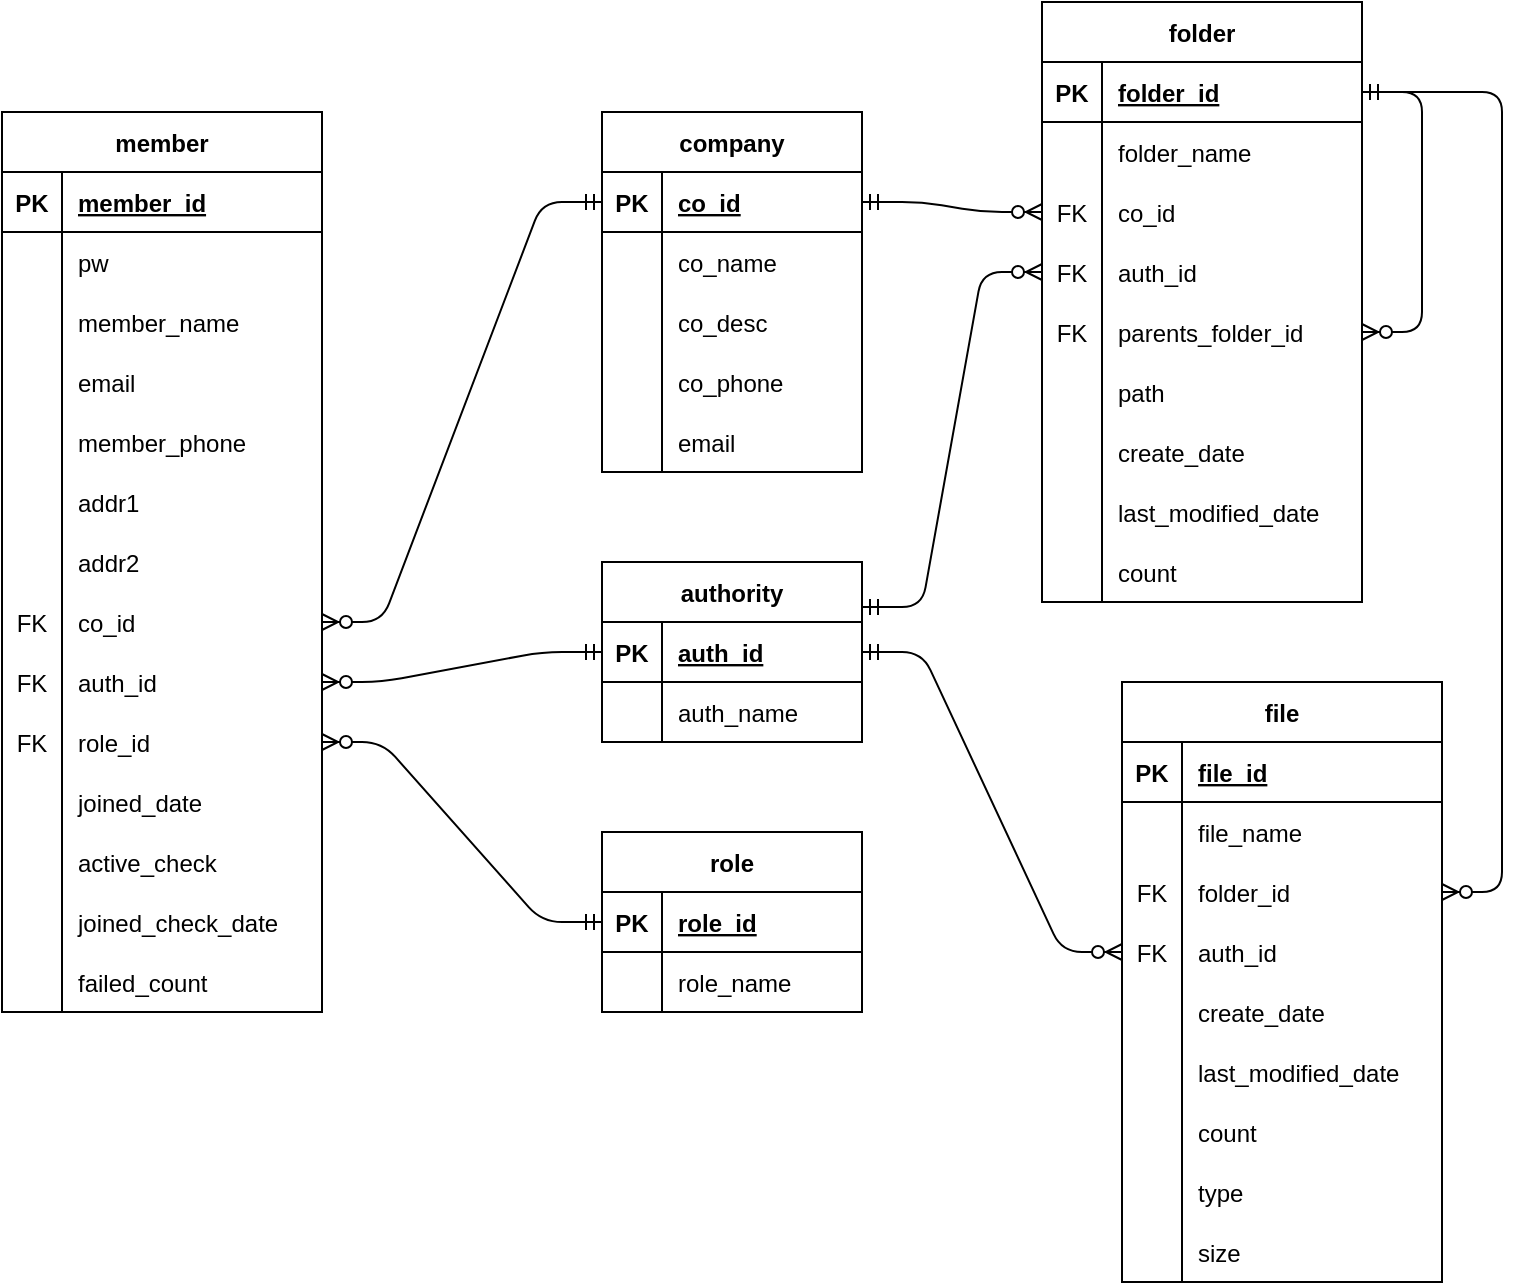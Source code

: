 <mxfile version="14.6.9" type="device"><diagram id="WurJsWhKsVHgnHsPTef3" name="Page-1"><mxGraphModel dx="1422" dy="737" grid="1" gridSize="10" guides="1" tooltips="1" connect="1" arrows="1" fold="1" page="1" pageScale="1" pageWidth="827" pageHeight="1169" math="0" shadow="0"><root><mxCell id="0"/><mxCell id="1" parent="0"/><mxCell id="OSm_94Xfs0wJIdpvgIgq-1" value="authority" style="shape=table;startSize=30;container=1;collapsible=1;childLayout=tableLayout;fixedRows=1;rowLines=0;fontStyle=1;align=center;resizeLast=1;" vertex="1" parent="1"><mxGeometry x="310" y="320" width="130" height="90" as="geometry"/></mxCell><mxCell id="OSm_94Xfs0wJIdpvgIgq-2" value="" style="shape=partialRectangle;collapsible=0;dropTarget=0;pointerEvents=0;fillColor=none;top=0;left=0;bottom=1;right=0;points=[[0,0.5],[1,0.5]];portConstraint=eastwest;" vertex="1" parent="OSm_94Xfs0wJIdpvgIgq-1"><mxGeometry y="30" width="130" height="30" as="geometry"/></mxCell><mxCell id="OSm_94Xfs0wJIdpvgIgq-3" value="PK" style="shape=partialRectangle;connectable=0;fillColor=none;top=0;left=0;bottom=0;right=0;fontStyle=1;overflow=hidden;" vertex="1" parent="OSm_94Xfs0wJIdpvgIgq-2"><mxGeometry width="30" height="30" as="geometry"/></mxCell><mxCell id="OSm_94Xfs0wJIdpvgIgq-4" value="auth_id" style="shape=partialRectangle;connectable=0;fillColor=none;top=0;left=0;bottom=0;right=0;align=left;spacingLeft=6;fontStyle=5;overflow=hidden;" vertex="1" parent="OSm_94Xfs0wJIdpvgIgq-2"><mxGeometry x="30" width="100" height="30" as="geometry"/></mxCell><mxCell id="OSm_94Xfs0wJIdpvgIgq-5" value="" style="shape=partialRectangle;collapsible=0;dropTarget=0;pointerEvents=0;fillColor=none;top=0;left=0;bottom=0;right=0;points=[[0,0.5],[1,0.5]];portConstraint=eastwest;" vertex="1" parent="OSm_94Xfs0wJIdpvgIgq-1"><mxGeometry y="60" width="130" height="30" as="geometry"/></mxCell><mxCell id="OSm_94Xfs0wJIdpvgIgq-6" value="" style="shape=partialRectangle;connectable=0;fillColor=none;top=0;left=0;bottom=0;right=0;editable=1;overflow=hidden;" vertex="1" parent="OSm_94Xfs0wJIdpvgIgq-5"><mxGeometry width="30" height="30" as="geometry"/></mxCell><mxCell id="OSm_94Xfs0wJIdpvgIgq-7" value="auth_name" style="shape=partialRectangle;connectable=0;fillColor=none;top=0;left=0;bottom=0;right=0;align=left;spacingLeft=6;overflow=hidden;" vertex="1" parent="OSm_94Xfs0wJIdpvgIgq-5"><mxGeometry x="30" width="100" height="30" as="geometry"/></mxCell><mxCell id="OSm_94Xfs0wJIdpvgIgq-14" value="company" style="shape=table;startSize=30;container=1;collapsible=1;childLayout=tableLayout;fixedRows=1;rowLines=0;fontStyle=1;align=center;resizeLast=1;" vertex="1" parent="1"><mxGeometry x="310" y="95" width="130" height="180" as="geometry"/></mxCell><mxCell id="OSm_94Xfs0wJIdpvgIgq-15" value="" style="shape=partialRectangle;collapsible=0;dropTarget=0;pointerEvents=0;fillColor=none;top=0;left=0;bottom=1;right=0;points=[[0,0.5],[1,0.5]];portConstraint=eastwest;" vertex="1" parent="OSm_94Xfs0wJIdpvgIgq-14"><mxGeometry y="30" width="130" height="30" as="geometry"/></mxCell><mxCell id="OSm_94Xfs0wJIdpvgIgq-16" value="PK" style="shape=partialRectangle;connectable=0;fillColor=none;top=0;left=0;bottom=0;right=0;fontStyle=1;overflow=hidden;" vertex="1" parent="OSm_94Xfs0wJIdpvgIgq-15"><mxGeometry width="30" height="30" as="geometry"/></mxCell><mxCell id="OSm_94Xfs0wJIdpvgIgq-17" value="co_id" style="shape=partialRectangle;connectable=0;fillColor=none;top=0;left=0;bottom=0;right=0;align=left;spacingLeft=6;fontStyle=5;overflow=hidden;" vertex="1" parent="OSm_94Xfs0wJIdpvgIgq-15"><mxGeometry x="30" width="100" height="30" as="geometry"/></mxCell><mxCell id="OSm_94Xfs0wJIdpvgIgq-18" value="" style="shape=partialRectangle;collapsible=0;dropTarget=0;pointerEvents=0;fillColor=none;top=0;left=0;bottom=0;right=0;points=[[0,0.5],[1,0.5]];portConstraint=eastwest;" vertex="1" parent="OSm_94Xfs0wJIdpvgIgq-14"><mxGeometry y="60" width="130" height="30" as="geometry"/></mxCell><mxCell id="OSm_94Xfs0wJIdpvgIgq-19" value="" style="shape=partialRectangle;connectable=0;fillColor=none;top=0;left=0;bottom=0;right=0;editable=1;overflow=hidden;" vertex="1" parent="OSm_94Xfs0wJIdpvgIgq-18"><mxGeometry width="30" height="30" as="geometry"/></mxCell><mxCell id="OSm_94Xfs0wJIdpvgIgq-20" value="co_name" style="shape=partialRectangle;connectable=0;fillColor=none;top=0;left=0;bottom=0;right=0;align=left;spacingLeft=6;overflow=hidden;" vertex="1" parent="OSm_94Xfs0wJIdpvgIgq-18"><mxGeometry x="30" width="100" height="30" as="geometry"/></mxCell><mxCell id="OSm_94Xfs0wJIdpvgIgq-34" value="" style="shape=partialRectangle;collapsible=0;dropTarget=0;pointerEvents=0;fillColor=none;top=0;left=0;bottom=0;right=0;points=[[0,0.5],[1,0.5]];portConstraint=eastwest;" vertex="1" parent="OSm_94Xfs0wJIdpvgIgq-14"><mxGeometry y="90" width="130" height="30" as="geometry"/></mxCell><mxCell id="OSm_94Xfs0wJIdpvgIgq-35" value="" style="shape=partialRectangle;connectable=0;fillColor=none;top=0;left=0;bottom=0;right=0;editable=1;overflow=hidden;" vertex="1" parent="OSm_94Xfs0wJIdpvgIgq-34"><mxGeometry width="30" height="30" as="geometry"/></mxCell><mxCell id="OSm_94Xfs0wJIdpvgIgq-36" value="co_desc" style="shape=partialRectangle;connectable=0;fillColor=none;top=0;left=0;bottom=0;right=0;align=left;spacingLeft=6;overflow=hidden;" vertex="1" parent="OSm_94Xfs0wJIdpvgIgq-34"><mxGeometry x="30" width="100" height="30" as="geometry"/></mxCell><mxCell id="OSm_94Xfs0wJIdpvgIgq-37" value="" style="shape=partialRectangle;collapsible=0;dropTarget=0;pointerEvents=0;fillColor=none;top=0;left=0;bottom=0;right=0;points=[[0,0.5],[1,0.5]];portConstraint=eastwest;" vertex="1" parent="OSm_94Xfs0wJIdpvgIgq-14"><mxGeometry y="120" width="130" height="30" as="geometry"/></mxCell><mxCell id="OSm_94Xfs0wJIdpvgIgq-38" value="" style="shape=partialRectangle;connectable=0;fillColor=none;top=0;left=0;bottom=0;right=0;editable=1;overflow=hidden;" vertex="1" parent="OSm_94Xfs0wJIdpvgIgq-37"><mxGeometry width="30" height="30" as="geometry"/></mxCell><mxCell id="OSm_94Xfs0wJIdpvgIgq-39" value="co_phone" style="shape=partialRectangle;connectable=0;fillColor=none;top=0;left=0;bottom=0;right=0;align=left;spacingLeft=6;overflow=hidden;" vertex="1" parent="OSm_94Xfs0wJIdpvgIgq-37"><mxGeometry x="30" width="100" height="30" as="geometry"/></mxCell><mxCell id="OSm_94Xfs0wJIdpvgIgq-21" value="" style="shape=partialRectangle;collapsible=0;dropTarget=0;pointerEvents=0;fillColor=none;top=0;left=0;bottom=0;right=0;points=[[0,0.5],[1,0.5]];portConstraint=eastwest;" vertex="1" parent="OSm_94Xfs0wJIdpvgIgq-14"><mxGeometry y="150" width="130" height="30" as="geometry"/></mxCell><mxCell id="OSm_94Xfs0wJIdpvgIgq-22" value="" style="shape=partialRectangle;connectable=0;fillColor=none;top=0;left=0;bottom=0;right=0;editable=1;overflow=hidden;" vertex="1" parent="OSm_94Xfs0wJIdpvgIgq-21"><mxGeometry width="30" height="30" as="geometry"/></mxCell><mxCell id="OSm_94Xfs0wJIdpvgIgq-23" value="email" style="shape=partialRectangle;connectable=0;fillColor=none;top=0;left=0;bottom=0;right=0;align=left;spacingLeft=6;overflow=hidden;" vertex="1" parent="OSm_94Xfs0wJIdpvgIgq-21"><mxGeometry x="30" width="100" height="30" as="geometry"/></mxCell><mxCell id="OSm_94Xfs0wJIdpvgIgq-42" value="file" style="shape=table;startSize=30;container=1;collapsible=1;childLayout=tableLayout;fixedRows=1;rowLines=0;fontStyle=1;align=center;resizeLast=1;" vertex="1" parent="1"><mxGeometry x="570" y="380" width="160" height="300" as="geometry"/></mxCell><mxCell id="OSm_94Xfs0wJIdpvgIgq-43" value="" style="shape=partialRectangle;collapsible=0;dropTarget=0;pointerEvents=0;fillColor=none;top=0;left=0;bottom=1;right=0;points=[[0,0.5],[1,0.5]];portConstraint=eastwest;" vertex="1" parent="OSm_94Xfs0wJIdpvgIgq-42"><mxGeometry y="30" width="160" height="30" as="geometry"/></mxCell><mxCell id="OSm_94Xfs0wJIdpvgIgq-44" value="PK" style="shape=partialRectangle;connectable=0;fillColor=none;top=0;left=0;bottom=0;right=0;fontStyle=1;overflow=hidden;" vertex="1" parent="OSm_94Xfs0wJIdpvgIgq-43"><mxGeometry width="30" height="30" as="geometry"/></mxCell><mxCell id="OSm_94Xfs0wJIdpvgIgq-45" value="file_id" style="shape=partialRectangle;connectable=0;fillColor=none;top=0;left=0;bottom=0;right=0;align=left;spacingLeft=6;fontStyle=5;overflow=hidden;" vertex="1" parent="OSm_94Xfs0wJIdpvgIgq-43"><mxGeometry x="30" width="130" height="30" as="geometry"/></mxCell><mxCell id="OSm_94Xfs0wJIdpvgIgq-46" value="" style="shape=partialRectangle;collapsible=0;dropTarget=0;pointerEvents=0;fillColor=none;top=0;left=0;bottom=0;right=0;points=[[0,0.5],[1,0.5]];portConstraint=eastwest;" vertex="1" parent="OSm_94Xfs0wJIdpvgIgq-42"><mxGeometry y="60" width="160" height="30" as="geometry"/></mxCell><mxCell id="OSm_94Xfs0wJIdpvgIgq-47" value="" style="shape=partialRectangle;connectable=0;fillColor=none;top=0;left=0;bottom=0;right=0;editable=1;overflow=hidden;" vertex="1" parent="OSm_94Xfs0wJIdpvgIgq-46"><mxGeometry width="30" height="30" as="geometry"/></mxCell><mxCell id="OSm_94Xfs0wJIdpvgIgq-48" value="file_name" style="shape=partialRectangle;connectable=0;fillColor=none;top=0;left=0;bottom=0;right=0;align=left;spacingLeft=6;overflow=hidden;" vertex="1" parent="OSm_94Xfs0wJIdpvgIgq-46"><mxGeometry x="30" width="130" height="30" as="geometry"/></mxCell><mxCell id="OSm_94Xfs0wJIdpvgIgq-49" value="" style="shape=partialRectangle;collapsible=0;dropTarget=0;pointerEvents=0;fillColor=none;top=0;left=0;bottom=0;right=0;points=[[0,0.5],[1,0.5]];portConstraint=eastwest;" vertex="1" parent="OSm_94Xfs0wJIdpvgIgq-42"><mxGeometry y="90" width="160" height="30" as="geometry"/></mxCell><mxCell id="OSm_94Xfs0wJIdpvgIgq-50" value="FK" style="shape=partialRectangle;connectable=0;fillColor=none;top=0;left=0;bottom=0;right=0;editable=1;overflow=hidden;" vertex="1" parent="OSm_94Xfs0wJIdpvgIgq-49"><mxGeometry width="30" height="30" as="geometry"/></mxCell><mxCell id="OSm_94Xfs0wJIdpvgIgq-51" value="folder_id" style="shape=partialRectangle;connectable=0;fillColor=none;top=0;left=0;bottom=0;right=0;align=left;spacingLeft=6;overflow=hidden;" vertex="1" parent="OSm_94Xfs0wJIdpvgIgq-49"><mxGeometry x="30" width="130" height="30" as="geometry"/></mxCell><mxCell id="OSm_94Xfs0wJIdpvgIgq-67" value="" style="shape=partialRectangle;collapsible=0;dropTarget=0;pointerEvents=0;fillColor=none;top=0;left=0;bottom=0;right=0;points=[[0,0.5],[1,0.5]];portConstraint=eastwest;" vertex="1" parent="OSm_94Xfs0wJIdpvgIgq-42"><mxGeometry y="120" width="160" height="30" as="geometry"/></mxCell><mxCell id="OSm_94Xfs0wJIdpvgIgq-68" value="FK" style="shape=partialRectangle;connectable=0;fillColor=none;top=0;left=0;bottom=0;right=0;editable=1;overflow=hidden;" vertex="1" parent="OSm_94Xfs0wJIdpvgIgq-67"><mxGeometry width="30" height="30" as="geometry"/></mxCell><mxCell id="OSm_94Xfs0wJIdpvgIgq-69" value="auth_id" style="shape=partialRectangle;connectable=0;fillColor=none;top=0;left=0;bottom=0;right=0;align=left;spacingLeft=6;overflow=hidden;" vertex="1" parent="OSm_94Xfs0wJIdpvgIgq-67"><mxGeometry x="30" width="130" height="30" as="geometry"/></mxCell><mxCell id="OSm_94Xfs0wJIdpvgIgq-52" value="" style="shape=partialRectangle;collapsible=0;dropTarget=0;pointerEvents=0;fillColor=none;top=0;left=0;bottom=0;right=0;points=[[0,0.5],[1,0.5]];portConstraint=eastwest;" vertex="1" parent="OSm_94Xfs0wJIdpvgIgq-42"><mxGeometry y="150" width="160" height="30" as="geometry"/></mxCell><mxCell id="OSm_94Xfs0wJIdpvgIgq-53" value="" style="shape=partialRectangle;connectable=0;fillColor=none;top=0;left=0;bottom=0;right=0;editable=1;overflow=hidden;" vertex="1" parent="OSm_94Xfs0wJIdpvgIgq-52"><mxGeometry width="30" height="30" as="geometry"/></mxCell><mxCell id="OSm_94Xfs0wJIdpvgIgq-54" value="create_date" style="shape=partialRectangle;connectable=0;fillColor=none;top=0;left=0;bottom=0;right=0;align=left;spacingLeft=6;overflow=hidden;" vertex="1" parent="OSm_94Xfs0wJIdpvgIgq-52"><mxGeometry x="30" width="130" height="30" as="geometry"/></mxCell><mxCell id="OSm_94Xfs0wJIdpvgIgq-55" value="" style="shape=partialRectangle;collapsible=0;dropTarget=0;pointerEvents=0;fillColor=none;top=0;left=0;bottom=0;right=0;points=[[0,0.5],[1,0.5]];portConstraint=eastwest;" vertex="1" parent="OSm_94Xfs0wJIdpvgIgq-42"><mxGeometry y="180" width="160" height="30" as="geometry"/></mxCell><mxCell id="OSm_94Xfs0wJIdpvgIgq-56" value="" style="shape=partialRectangle;connectable=0;fillColor=none;top=0;left=0;bottom=0;right=0;editable=1;overflow=hidden;" vertex="1" parent="OSm_94Xfs0wJIdpvgIgq-55"><mxGeometry width="30" height="30" as="geometry"/></mxCell><mxCell id="OSm_94Xfs0wJIdpvgIgq-57" value="last_modified_date" style="shape=partialRectangle;connectable=0;fillColor=none;top=0;left=0;bottom=0;right=0;align=left;spacingLeft=6;overflow=hidden;" vertex="1" parent="OSm_94Xfs0wJIdpvgIgq-55"><mxGeometry x="30" width="130" height="30" as="geometry"/></mxCell><mxCell id="OSm_94Xfs0wJIdpvgIgq-64" value="" style="shape=partialRectangle;collapsible=0;dropTarget=0;pointerEvents=0;fillColor=none;top=0;left=0;bottom=0;right=0;points=[[0,0.5],[1,0.5]];portConstraint=eastwest;" vertex="1" parent="OSm_94Xfs0wJIdpvgIgq-42"><mxGeometry y="210" width="160" height="30" as="geometry"/></mxCell><mxCell id="OSm_94Xfs0wJIdpvgIgq-65" value="" style="shape=partialRectangle;connectable=0;fillColor=none;top=0;left=0;bottom=0;right=0;editable=1;overflow=hidden;" vertex="1" parent="OSm_94Xfs0wJIdpvgIgq-64"><mxGeometry width="30" height="30" as="geometry"/></mxCell><mxCell id="OSm_94Xfs0wJIdpvgIgq-66" value="count" style="shape=partialRectangle;connectable=0;fillColor=none;top=0;left=0;bottom=0;right=0;align=left;spacingLeft=6;overflow=hidden;" vertex="1" parent="OSm_94Xfs0wJIdpvgIgq-64"><mxGeometry x="30" width="130" height="30" as="geometry"/></mxCell><mxCell id="OSm_94Xfs0wJIdpvgIgq-70" value="" style="shape=partialRectangle;collapsible=0;dropTarget=0;pointerEvents=0;fillColor=none;top=0;left=0;bottom=0;right=0;points=[[0,0.5],[1,0.5]];portConstraint=eastwest;" vertex="1" parent="OSm_94Xfs0wJIdpvgIgq-42"><mxGeometry y="240" width="160" height="30" as="geometry"/></mxCell><mxCell id="OSm_94Xfs0wJIdpvgIgq-71" value="" style="shape=partialRectangle;connectable=0;fillColor=none;top=0;left=0;bottom=0;right=0;editable=1;overflow=hidden;" vertex="1" parent="OSm_94Xfs0wJIdpvgIgq-70"><mxGeometry width="30" height="30" as="geometry"/></mxCell><mxCell id="OSm_94Xfs0wJIdpvgIgq-72" value="type" style="shape=partialRectangle;connectable=0;fillColor=none;top=0;left=0;bottom=0;right=0;align=left;spacingLeft=6;overflow=hidden;" vertex="1" parent="OSm_94Xfs0wJIdpvgIgq-70"><mxGeometry x="30" width="130" height="30" as="geometry"/></mxCell><mxCell id="OSm_94Xfs0wJIdpvgIgq-73" value="" style="shape=partialRectangle;collapsible=0;dropTarget=0;pointerEvents=0;fillColor=none;top=0;left=0;bottom=0;right=0;points=[[0,0.5],[1,0.5]];portConstraint=eastwest;" vertex="1" parent="OSm_94Xfs0wJIdpvgIgq-42"><mxGeometry y="270" width="160" height="30" as="geometry"/></mxCell><mxCell id="OSm_94Xfs0wJIdpvgIgq-74" value="" style="shape=partialRectangle;connectable=0;fillColor=none;top=0;left=0;bottom=0;right=0;editable=1;overflow=hidden;" vertex="1" parent="OSm_94Xfs0wJIdpvgIgq-73"><mxGeometry width="30" height="30" as="geometry"/></mxCell><mxCell id="OSm_94Xfs0wJIdpvgIgq-75" value="size" style="shape=partialRectangle;connectable=0;fillColor=none;top=0;left=0;bottom=0;right=0;align=left;spacingLeft=6;overflow=hidden;" vertex="1" parent="OSm_94Xfs0wJIdpvgIgq-73"><mxGeometry x="30" width="130" height="30" as="geometry"/></mxCell><mxCell id="OSm_94Xfs0wJIdpvgIgq-76" value="folder" style="shape=table;startSize=30;container=1;collapsible=1;childLayout=tableLayout;fixedRows=1;rowLines=0;fontStyle=1;align=center;resizeLast=1;" vertex="1" parent="1"><mxGeometry x="530" y="40" width="160" height="300" as="geometry"/></mxCell><mxCell id="OSm_94Xfs0wJIdpvgIgq-77" value="" style="shape=partialRectangle;collapsible=0;dropTarget=0;pointerEvents=0;fillColor=none;top=0;left=0;bottom=1;right=0;points=[[0,0.5],[1,0.5]];portConstraint=eastwest;" vertex="1" parent="OSm_94Xfs0wJIdpvgIgq-76"><mxGeometry y="30" width="160" height="30" as="geometry"/></mxCell><mxCell id="OSm_94Xfs0wJIdpvgIgq-78" value="PK" style="shape=partialRectangle;connectable=0;fillColor=none;top=0;left=0;bottom=0;right=0;fontStyle=1;overflow=hidden;" vertex="1" parent="OSm_94Xfs0wJIdpvgIgq-77"><mxGeometry width="30" height="30" as="geometry"/></mxCell><mxCell id="OSm_94Xfs0wJIdpvgIgq-79" value="folder_id" style="shape=partialRectangle;connectable=0;fillColor=none;top=0;left=0;bottom=0;right=0;align=left;spacingLeft=6;fontStyle=5;overflow=hidden;" vertex="1" parent="OSm_94Xfs0wJIdpvgIgq-77"><mxGeometry x="30" width="130" height="30" as="geometry"/></mxCell><mxCell id="OSm_94Xfs0wJIdpvgIgq-80" value="" style="shape=partialRectangle;collapsible=0;dropTarget=0;pointerEvents=0;fillColor=none;top=0;left=0;bottom=0;right=0;points=[[0,0.5],[1,0.5]];portConstraint=eastwest;" vertex="1" parent="OSm_94Xfs0wJIdpvgIgq-76"><mxGeometry y="60" width="160" height="30" as="geometry"/></mxCell><mxCell id="OSm_94Xfs0wJIdpvgIgq-81" value="" style="shape=partialRectangle;connectable=0;fillColor=none;top=0;left=0;bottom=0;right=0;editable=1;overflow=hidden;" vertex="1" parent="OSm_94Xfs0wJIdpvgIgq-80"><mxGeometry width="30" height="30" as="geometry"/></mxCell><mxCell id="OSm_94Xfs0wJIdpvgIgq-82" value="folder_name" style="shape=partialRectangle;connectable=0;fillColor=none;top=0;left=0;bottom=0;right=0;align=left;spacingLeft=6;overflow=hidden;" vertex="1" parent="OSm_94Xfs0wJIdpvgIgq-80"><mxGeometry x="30" width="130" height="30" as="geometry"/></mxCell><mxCell id="OSm_94Xfs0wJIdpvgIgq-101" value="" style="shape=partialRectangle;collapsible=0;dropTarget=0;pointerEvents=0;fillColor=none;top=0;left=0;bottom=0;right=0;points=[[0,0.5],[1,0.5]];portConstraint=eastwest;" vertex="1" parent="OSm_94Xfs0wJIdpvgIgq-76"><mxGeometry y="90" width="160" height="30" as="geometry"/></mxCell><mxCell id="OSm_94Xfs0wJIdpvgIgq-102" value="FK" style="shape=partialRectangle;connectable=0;fillColor=none;top=0;left=0;bottom=0;right=0;editable=1;overflow=hidden;" vertex="1" parent="OSm_94Xfs0wJIdpvgIgq-101"><mxGeometry width="30" height="30" as="geometry"/></mxCell><mxCell id="OSm_94Xfs0wJIdpvgIgq-103" value="co_id" style="shape=partialRectangle;connectable=0;fillColor=none;top=0;left=0;bottom=0;right=0;align=left;spacingLeft=6;overflow=hidden;" vertex="1" parent="OSm_94Xfs0wJIdpvgIgq-101"><mxGeometry x="30" width="130" height="30" as="geometry"/></mxCell><mxCell id="OSm_94Xfs0wJIdpvgIgq-95" value="" style="shape=partialRectangle;collapsible=0;dropTarget=0;pointerEvents=0;fillColor=none;top=0;left=0;bottom=0;right=0;points=[[0,0.5],[1,0.5]];portConstraint=eastwest;" vertex="1" parent="OSm_94Xfs0wJIdpvgIgq-76"><mxGeometry y="120" width="160" height="30" as="geometry"/></mxCell><mxCell id="OSm_94Xfs0wJIdpvgIgq-96" value="FK" style="shape=partialRectangle;connectable=0;fillColor=none;top=0;left=0;bottom=0;right=0;editable=1;overflow=hidden;" vertex="1" parent="OSm_94Xfs0wJIdpvgIgq-95"><mxGeometry width="30" height="30" as="geometry"/></mxCell><mxCell id="OSm_94Xfs0wJIdpvgIgq-97" value="auth_id" style="shape=partialRectangle;connectable=0;fillColor=none;top=0;left=0;bottom=0;right=0;align=left;spacingLeft=6;overflow=hidden;" vertex="1" parent="OSm_94Xfs0wJIdpvgIgq-95"><mxGeometry x="30" width="130" height="30" as="geometry"/></mxCell><mxCell id="OSm_94Xfs0wJIdpvgIgq-98" value="" style="shape=partialRectangle;collapsible=0;dropTarget=0;pointerEvents=0;fillColor=none;top=0;left=0;bottom=0;right=0;points=[[0,0.5],[1,0.5]];portConstraint=eastwest;" vertex="1" parent="OSm_94Xfs0wJIdpvgIgq-76"><mxGeometry y="150" width="160" height="30" as="geometry"/></mxCell><mxCell id="OSm_94Xfs0wJIdpvgIgq-99" value="FK" style="shape=partialRectangle;connectable=0;fillColor=none;top=0;left=0;bottom=0;right=0;editable=1;overflow=hidden;" vertex="1" parent="OSm_94Xfs0wJIdpvgIgq-98"><mxGeometry width="30" height="30" as="geometry"/></mxCell><mxCell id="OSm_94Xfs0wJIdpvgIgq-100" value="parents_folder_id" style="shape=partialRectangle;connectable=0;fillColor=none;top=0;left=0;bottom=0;right=0;align=left;spacingLeft=6;overflow=hidden;" vertex="1" parent="OSm_94Xfs0wJIdpvgIgq-98"><mxGeometry x="30" width="130" height="30" as="geometry"/></mxCell><mxCell id="OSm_94Xfs0wJIdpvgIgq-83" value="" style="shape=partialRectangle;collapsible=0;dropTarget=0;pointerEvents=0;fillColor=none;top=0;left=0;bottom=0;right=0;points=[[0,0.5],[1,0.5]];portConstraint=eastwest;" vertex="1" parent="OSm_94Xfs0wJIdpvgIgq-76"><mxGeometry y="180" width="160" height="30" as="geometry"/></mxCell><mxCell id="OSm_94Xfs0wJIdpvgIgq-84" value="" style="shape=partialRectangle;connectable=0;fillColor=none;top=0;left=0;bottom=0;right=0;editable=1;overflow=hidden;" vertex="1" parent="OSm_94Xfs0wJIdpvgIgq-83"><mxGeometry width="30" height="30" as="geometry"/></mxCell><mxCell id="OSm_94Xfs0wJIdpvgIgq-85" value="path" style="shape=partialRectangle;connectable=0;fillColor=none;top=0;left=0;bottom=0;right=0;align=left;spacingLeft=6;overflow=hidden;" vertex="1" parent="OSm_94Xfs0wJIdpvgIgq-83"><mxGeometry x="30" width="130" height="30" as="geometry"/></mxCell><mxCell id="OSm_94Xfs0wJIdpvgIgq-86" value="" style="shape=partialRectangle;collapsible=0;dropTarget=0;pointerEvents=0;fillColor=none;top=0;left=0;bottom=0;right=0;points=[[0,0.5],[1,0.5]];portConstraint=eastwest;" vertex="1" parent="OSm_94Xfs0wJIdpvgIgq-76"><mxGeometry y="210" width="160" height="30" as="geometry"/></mxCell><mxCell id="OSm_94Xfs0wJIdpvgIgq-87" value="" style="shape=partialRectangle;connectable=0;fillColor=none;top=0;left=0;bottom=0;right=0;editable=1;overflow=hidden;" vertex="1" parent="OSm_94Xfs0wJIdpvgIgq-86"><mxGeometry width="30" height="30" as="geometry"/></mxCell><mxCell id="OSm_94Xfs0wJIdpvgIgq-88" value="create_date" style="shape=partialRectangle;connectable=0;fillColor=none;top=0;left=0;bottom=0;right=0;align=left;spacingLeft=6;overflow=hidden;" vertex="1" parent="OSm_94Xfs0wJIdpvgIgq-86"><mxGeometry x="30" width="130" height="30" as="geometry"/></mxCell><mxCell id="OSm_94Xfs0wJIdpvgIgq-89" value="" style="shape=partialRectangle;collapsible=0;dropTarget=0;pointerEvents=0;fillColor=none;top=0;left=0;bottom=0;right=0;points=[[0,0.5],[1,0.5]];portConstraint=eastwest;" vertex="1" parent="OSm_94Xfs0wJIdpvgIgq-76"><mxGeometry y="240" width="160" height="30" as="geometry"/></mxCell><mxCell id="OSm_94Xfs0wJIdpvgIgq-90" value="" style="shape=partialRectangle;connectable=0;fillColor=none;top=0;left=0;bottom=0;right=0;editable=1;overflow=hidden;" vertex="1" parent="OSm_94Xfs0wJIdpvgIgq-89"><mxGeometry width="30" height="30" as="geometry"/></mxCell><mxCell id="OSm_94Xfs0wJIdpvgIgq-91" value="last_modified_date" style="shape=partialRectangle;connectable=0;fillColor=none;top=0;left=0;bottom=0;right=0;align=left;spacingLeft=6;overflow=hidden;" vertex="1" parent="OSm_94Xfs0wJIdpvgIgq-89"><mxGeometry x="30" width="130" height="30" as="geometry"/></mxCell><mxCell id="OSm_94Xfs0wJIdpvgIgq-92" value="" style="shape=partialRectangle;collapsible=0;dropTarget=0;pointerEvents=0;fillColor=none;top=0;left=0;bottom=0;right=0;points=[[0,0.5],[1,0.5]];portConstraint=eastwest;" vertex="1" parent="OSm_94Xfs0wJIdpvgIgq-76"><mxGeometry y="270" width="160" height="30" as="geometry"/></mxCell><mxCell id="OSm_94Xfs0wJIdpvgIgq-93" value="" style="shape=partialRectangle;connectable=0;fillColor=none;top=0;left=0;bottom=0;right=0;editable=1;overflow=hidden;" vertex="1" parent="OSm_94Xfs0wJIdpvgIgq-92"><mxGeometry width="30" height="30" as="geometry"/></mxCell><mxCell id="OSm_94Xfs0wJIdpvgIgq-94" value="count" style="shape=partialRectangle;connectable=0;fillColor=none;top=0;left=0;bottom=0;right=0;align=left;spacingLeft=6;overflow=hidden;" vertex="1" parent="OSm_94Xfs0wJIdpvgIgq-92"><mxGeometry x="30" width="130" height="30" as="geometry"/></mxCell><mxCell id="OSm_94Xfs0wJIdpvgIgq-170" value="" style="edgeStyle=entityRelationEdgeStyle;fontSize=12;html=1;endArrow=ERzeroToMany;startArrow=ERmandOne;entryX=1;entryY=0.5;entryDx=0;entryDy=0;exitX=1;exitY=0.5;exitDx=0;exitDy=0;" edge="1" parent="OSm_94Xfs0wJIdpvgIgq-76" source="OSm_94Xfs0wJIdpvgIgq-77" target="OSm_94Xfs0wJIdpvgIgq-98"><mxGeometry width="100" height="100" relative="1" as="geometry"><mxPoint x="-170" y="120" as="sourcePoint"/><mxPoint x="10" y="115" as="targetPoint"/></mxGeometry></mxCell><mxCell id="OSm_94Xfs0wJIdpvgIgq-111" value="member" style="shape=table;startSize=30;container=1;collapsible=1;childLayout=tableLayout;fixedRows=1;rowLines=0;fontStyle=1;align=center;resizeLast=1;" vertex="1" parent="1"><mxGeometry x="10" y="95" width="160" height="450" as="geometry"/></mxCell><mxCell id="OSm_94Xfs0wJIdpvgIgq-112" value="" style="shape=partialRectangle;collapsible=0;dropTarget=0;pointerEvents=0;fillColor=none;top=0;left=0;bottom=1;right=0;points=[[0,0.5],[1,0.5]];portConstraint=eastwest;" vertex="1" parent="OSm_94Xfs0wJIdpvgIgq-111"><mxGeometry y="30" width="160" height="30" as="geometry"/></mxCell><mxCell id="OSm_94Xfs0wJIdpvgIgq-113" value="PK" style="shape=partialRectangle;connectable=0;fillColor=none;top=0;left=0;bottom=0;right=0;fontStyle=1;overflow=hidden;" vertex="1" parent="OSm_94Xfs0wJIdpvgIgq-112"><mxGeometry width="30" height="30" as="geometry"/></mxCell><mxCell id="OSm_94Xfs0wJIdpvgIgq-114" value="member_id" style="shape=partialRectangle;connectable=0;fillColor=none;top=0;left=0;bottom=0;right=0;align=left;spacingLeft=6;fontStyle=5;overflow=hidden;" vertex="1" parent="OSm_94Xfs0wJIdpvgIgq-112"><mxGeometry x="30" width="130" height="30" as="geometry"/></mxCell><mxCell id="OSm_94Xfs0wJIdpvgIgq-115" value="" style="shape=partialRectangle;collapsible=0;dropTarget=0;pointerEvents=0;fillColor=none;top=0;left=0;bottom=0;right=0;points=[[0,0.5],[1,0.5]];portConstraint=eastwest;" vertex="1" parent="OSm_94Xfs0wJIdpvgIgq-111"><mxGeometry y="60" width="160" height="30" as="geometry"/></mxCell><mxCell id="OSm_94Xfs0wJIdpvgIgq-116" value="" style="shape=partialRectangle;connectable=0;fillColor=none;top=0;left=0;bottom=0;right=0;editable=1;overflow=hidden;" vertex="1" parent="OSm_94Xfs0wJIdpvgIgq-115"><mxGeometry width="30" height="30" as="geometry"/></mxCell><mxCell id="OSm_94Xfs0wJIdpvgIgq-117" value="pw" style="shape=partialRectangle;connectable=0;fillColor=none;top=0;left=0;bottom=0;right=0;align=left;spacingLeft=6;overflow=hidden;" vertex="1" parent="OSm_94Xfs0wJIdpvgIgq-115"><mxGeometry x="30" width="130" height="30" as="geometry"/></mxCell><mxCell id="OSm_94Xfs0wJIdpvgIgq-118" value="" style="shape=partialRectangle;collapsible=0;dropTarget=0;pointerEvents=0;fillColor=none;top=0;left=0;bottom=0;right=0;points=[[0,0.5],[1,0.5]];portConstraint=eastwest;" vertex="1" parent="OSm_94Xfs0wJIdpvgIgq-111"><mxGeometry y="90" width="160" height="30" as="geometry"/></mxCell><mxCell id="OSm_94Xfs0wJIdpvgIgq-119" value="" style="shape=partialRectangle;connectable=0;fillColor=none;top=0;left=0;bottom=0;right=0;editable=1;overflow=hidden;" vertex="1" parent="OSm_94Xfs0wJIdpvgIgq-118"><mxGeometry width="30" height="30" as="geometry"/></mxCell><mxCell id="OSm_94Xfs0wJIdpvgIgq-120" value="member_name" style="shape=partialRectangle;connectable=0;fillColor=none;top=0;left=0;bottom=0;right=0;align=left;spacingLeft=6;overflow=hidden;" vertex="1" parent="OSm_94Xfs0wJIdpvgIgq-118"><mxGeometry x="30" width="130" height="30" as="geometry"/></mxCell><mxCell id="OSm_94Xfs0wJIdpvgIgq-121" value="" style="shape=partialRectangle;collapsible=0;dropTarget=0;pointerEvents=0;fillColor=none;top=0;left=0;bottom=0;right=0;points=[[0,0.5],[1,0.5]];portConstraint=eastwest;" vertex="1" parent="OSm_94Xfs0wJIdpvgIgq-111"><mxGeometry y="120" width="160" height="30" as="geometry"/></mxCell><mxCell id="OSm_94Xfs0wJIdpvgIgq-122" value="" style="shape=partialRectangle;connectable=0;fillColor=none;top=0;left=0;bottom=0;right=0;editable=1;overflow=hidden;" vertex="1" parent="OSm_94Xfs0wJIdpvgIgq-121"><mxGeometry width="30" height="30" as="geometry"/></mxCell><mxCell id="OSm_94Xfs0wJIdpvgIgq-123" value="email" style="shape=partialRectangle;connectable=0;fillColor=none;top=0;left=0;bottom=0;right=0;align=left;spacingLeft=6;overflow=hidden;" vertex="1" parent="OSm_94Xfs0wJIdpvgIgq-121"><mxGeometry x="30" width="130" height="30" as="geometry"/></mxCell><mxCell id="OSm_94Xfs0wJIdpvgIgq-124" value="" style="shape=partialRectangle;collapsible=0;dropTarget=0;pointerEvents=0;fillColor=none;top=0;left=0;bottom=0;right=0;points=[[0,0.5],[1,0.5]];portConstraint=eastwest;" vertex="1" parent="OSm_94Xfs0wJIdpvgIgq-111"><mxGeometry y="150" width="160" height="30" as="geometry"/></mxCell><mxCell id="OSm_94Xfs0wJIdpvgIgq-125" value="" style="shape=partialRectangle;connectable=0;fillColor=none;top=0;left=0;bottom=0;right=0;editable=1;overflow=hidden;" vertex="1" parent="OSm_94Xfs0wJIdpvgIgq-124"><mxGeometry width="30" height="30" as="geometry"/></mxCell><mxCell id="OSm_94Xfs0wJIdpvgIgq-126" value="member_phone" style="shape=partialRectangle;connectable=0;fillColor=none;top=0;left=0;bottom=0;right=0;align=left;spacingLeft=6;overflow=hidden;" vertex="1" parent="OSm_94Xfs0wJIdpvgIgq-124"><mxGeometry x="30" width="130" height="30" as="geometry"/></mxCell><mxCell id="OSm_94Xfs0wJIdpvgIgq-127" value="" style="shape=partialRectangle;collapsible=0;dropTarget=0;pointerEvents=0;fillColor=none;top=0;left=0;bottom=0;right=0;points=[[0,0.5],[1,0.5]];portConstraint=eastwest;" vertex="1" parent="OSm_94Xfs0wJIdpvgIgq-111"><mxGeometry y="180" width="160" height="30" as="geometry"/></mxCell><mxCell id="OSm_94Xfs0wJIdpvgIgq-128" value="" style="shape=partialRectangle;connectable=0;fillColor=none;top=0;left=0;bottom=0;right=0;editable=1;overflow=hidden;" vertex="1" parent="OSm_94Xfs0wJIdpvgIgq-127"><mxGeometry width="30" height="30" as="geometry"/></mxCell><mxCell id="OSm_94Xfs0wJIdpvgIgq-129" value="addr1" style="shape=partialRectangle;connectable=0;fillColor=none;top=0;left=0;bottom=0;right=0;align=left;spacingLeft=6;overflow=hidden;" vertex="1" parent="OSm_94Xfs0wJIdpvgIgq-127"><mxGeometry x="30" width="130" height="30" as="geometry"/></mxCell><mxCell id="OSm_94Xfs0wJIdpvgIgq-130" value="" style="shape=partialRectangle;collapsible=0;dropTarget=0;pointerEvents=0;fillColor=none;top=0;left=0;bottom=0;right=0;points=[[0,0.5],[1,0.5]];portConstraint=eastwest;" vertex="1" parent="OSm_94Xfs0wJIdpvgIgq-111"><mxGeometry y="210" width="160" height="30" as="geometry"/></mxCell><mxCell id="OSm_94Xfs0wJIdpvgIgq-131" value="" style="shape=partialRectangle;connectable=0;fillColor=none;top=0;left=0;bottom=0;right=0;editable=1;overflow=hidden;" vertex="1" parent="OSm_94Xfs0wJIdpvgIgq-130"><mxGeometry width="30" height="30" as="geometry"/></mxCell><mxCell id="OSm_94Xfs0wJIdpvgIgq-132" value="addr2" style="shape=partialRectangle;connectable=0;fillColor=none;top=0;left=0;bottom=0;right=0;align=left;spacingLeft=6;overflow=hidden;" vertex="1" parent="OSm_94Xfs0wJIdpvgIgq-130"><mxGeometry x="30" width="130" height="30" as="geometry"/></mxCell><mxCell id="OSm_94Xfs0wJIdpvgIgq-133" value="" style="shape=partialRectangle;collapsible=0;dropTarget=0;pointerEvents=0;fillColor=none;top=0;left=0;bottom=0;right=0;points=[[0,0.5],[1,0.5]];portConstraint=eastwest;" vertex="1" parent="OSm_94Xfs0wJIdpvgIgq-111"><mxGeometry y="240" width="160" height="30" as="geometry"/></mxCell><mxCell id="OSm_94Xfs0wJIdpvgIgq-134" value="FK" style="shape=partialRectangle;connectable=0;fillColor=none;top=0;left=0;bottom=0;right=0;editable=1;overflow=hidden;" vertex="1" parent="OSm_94Xfs0wJIdpvgIgq-133"><mxGeometry width="30" height="30" as="geometry"/></mxCell><mxCell id="OSm_94Xfs0wJIdpvgIgq-135" value="co_id" style="shape=partialRectangle;connectable=0;fillColor=none;top=0;left=0;bottom=0;right=0;align=left;spacingLeft=6;overflow=hidden;" vertex="1" parent="OSm_94Xfs0wJIdpvgIgq-133"><mxGeometry x="30" width="130" height="30" as="geometry"/></mxCell><mxCell id="OSm_94Xfs0wJIdpvgIgq-136" value="" style="shape=partialRectangle;collapsible=0;dropTarget=0;pointerEvents=0;fillColor=none;top=0;left=0;bottom=0;right=0;points=[[0,0.5],[1,0.5]];portConstraint=eastwest;" vertex="1" parent="OSm_94Xfs0wJIdpvgIgq-111"><mxGeometry y="270" width="160" height="30" as="geometry"/></mxCell><mxCell id="OSm_94Xfs0wJIdpvgIgq-137" value="FK" style="shape=partialRectangle;connectable=0;fillColor=none;top=0;left=0;bottom=0;right=0;editable=1;overflow=hidden;" vertex="1" parent="OSm_94Xfs0wJIdpvgIgq-136"><mxGeometry width="30" height="30" as="geometry"/></mxCell><mxCell id="OSm_94Xfs0wJIdpvgIgq-138" value="auth_id" style="shape=partialRectangle;connectable=0;fillColor=none;top=0;left=0;bottom=0;right=0;align=left;spacingLeft=6;overflow=hidden;" vertex="1" parent="OSm_94Xfs0wJIdpvgIgq-136"><mxGeometry x="30" width="130" height="30" as="geometry"/></mxCell><mxCell id="OSm_94Xfs0wJIdpvgIgq-139" value="" style="shape=partialRectangle;collapsible=0;dropTarget=0;pointerEvents=0;fillColor=none;top=0;left=0;bottom=0;right=0;points=[[0,0.5],[1,0.5]];portConstraint=eastwest;" vertex="1" parent="OSm_94Xfs0wJIdpvgIgq-111"><mxGeometry y="300" width="160" height="30" as="geometry"/></mxCell><mxCell id="OSm_94Xfs0wJIdpvgIgq-140" value="FK" style="shape=partialRectangle;connectable=0;fillColor=none;top=0;left=0;bottom=0;right=0;editable=1;overflow=hidden;" vertex="1" parent="OSm_94Xfs0wJIdpvgIgq-139"><mxGeometry width="30" height="30" as="geometry"/></mxCell><mxCell id="OSm_94Xfs0wJIdpvgIgq-141" value="role_id" style="shape=partialRectangle;connectable=0;fillColor=none;top=0;left=0;bottom=0;right=0;align=left;spacingLeft=6;overflow=hidden;" vertex="1" parent="OSm_94Xfs0wJIdpvgIgq-139"><mxGeometry x="30" width="130" height="30" as="geometry"/></mxCell><mxCell id="OSm_94Xfs0wJIdpvgIgq-142" value="" style="shape=partialRectangle;collapsible=0;dropTarget=0;pointerEvents=0;fillColor=none;top=0;left=0;bottom=0;right=0;points=[[0,0.5],[1,0.5]];portConstraint=eastwest;" vertex="1" parent="OSm_94Xfs0wJIdpvgIgq-111"><mxGeometry y="330" width="160" height="30" as="geometry"/></mxCell><mxCell id="OSm_94Xfs0wJIdpvgIgq-143" value="" style="shape=partialRectangle;connectable=0;fillColor=none;top=0;left=0;bottom=0;right=0;editable=1;overflow=hidden;" vertex="1" parent="OSm_94Xfs0wJIdpvgIgq-142"><mxGeometry width="30" height="30" as="geometry"/></mxCell><mxCell id="OSm_94Xfs0wJIdpvgIgq-144" value="joined_date" style="shape=partialRectangle;connectable=0;fillColor=none;top=0;left=0;bottom=0;right=0;align=left;spacingLeft=6;overflow=hidden;" vertex="1" parent="OSm_94Xfs0wJIdpvgIgq-142"><mxGeometry x="30" width="130" height="30" as="geometry"/></mxCell><mxCell id="OSm_94Xfs0wJIdpvgIgq-145" value="" style="shape=partialRectangle;collapsible=0;dropTarget=0;pointerEvents=0;fillColor=none;top=0;left=0;bottom=0;right=0;points=[[0,0.5],[1,0.5]];portConstraint=eastwest;" vertex="1" parent="OSm_94Xfs0wJIdpvgIgq-111"><mxGeometry y="360" width="160" height="30" as="geometry"/></mxCell><mxCell id="OSm_94Xfs0wJIdpvgIgq-146" value="" style="shape=partialRectangle;connectable=0;fillColor=none;top=0;left=0;bottom=0;right=0;editable=1;overflow=hidden;" vertex="1" parent="OSm_94Xfs0wJIdpvgIgq-145"><mxGeometry width="30" height="30" as="geometry"/></mxCell><mxCell id="OSm_94Xfs0wJIdpvgIgq-147" value="active_check" style="shape=partialRectangle;connectable=0;fillColor=none;top=0;left=0;bottom=0;right=0;align=left;spacingLeft=6;overflow=hidden;" vertex="1" parent="OSm_94Xfs0wJIdpvgIgq-145"><mxGeometry x="30" width="130" height="30" as="geometry"/></mxCell><mxCell id="OSm_94Xfs0wJIdpvgIgq-148" value="" style="shape=partialRectangle;collapsible=0;dropTarget=0;pointerEvents=0;fillColor=none;top=0;left=0;bottom=0;right=0;points=[[0,0.5],[1,0.5]];portConstraint=eastwest;" vertex="1" parent="OSm_94Xfs0wJIdpvgIgq-111"><mxGeometry y="390" width="160" height="30" as="geometry"/></mxCell><mxCell id="OSm_94Xfs0wJIdpvgIgq-149" value="" style="shape=partialRectangle;connectable=0;fillColor=none;top=0;left=0;bottom=0;right=0;editable=1;overflow=hidden;" vertex="1" parent="OSm_94Xfs0wJIdpvgIgq-148"><mxGeometry width="30" height="30" as="geometry"/></mxCell><mxCell id="OSm_94Xfs0wJIdpvgIgq-150" value="joined_check_date" style="shape=partialRectangle;connectable=0;fillColor=none;top=0;left=0;bottom=0;right=0;align=left;spacingLeft=6;overflow=hidden;" vertex="1" parent="OSm_94Xfs0wJIdpvgIgq-148"><mxGeometry x="30" width="130" height="30" as="geometry"/></mxCell><mxCell id="OSm_94Xfs0wJIdpvgIgq-151" value="" style="shape=partialRectangle;collapsible=0;dropTarget=0;pointerEvents=0;fillColor=none;top=0;left=0;bottom=0;right=0;points=[[0,0.5],[1,0.5]];portConstraint=eastwest;" vertex="1" parent="OSm_94Xfs0wJIdpvgIgq-111"><mxGeometry y="420" width="160" height="30" as="geometry"/></mxCell><mxCell id="OSm_94Xfs0wJIdpvgIgq-152" value="" style="shape=partialRectangle;connectable=0;fillColor=none;top=0;left=0;bottom=0;right=0;editable=1;overflow=hidden;" vertex="1" parent="OSm_94Xfs0wJIdpvgIgq-151"><mxGeometry width="30" height="30" as="geometry"/></mxCell><mxCell id="OSm_94Xfs0wJIdpvgIgq-153" value="failed_count" style="shape=partialRectangle;connectable=0;fillColor=none;top=0;left=0;bottom=0;right=0;align=left;spacingLeft=6;overflow=hidden;" vertex="1" parent="OSm_94Xfs0wJIdpvgIgq-151"><mxGeometry x="30" width="130" height="30" as="geometry"/></mxCell><mxCell id="OSm_94Xfs0wJIdpvgIgq-154" value="role" style="shape=table;startSize=30;container=1;collapsible=1;childLayout=tableLayout;fixedRows=1;rowLines=0;fontStyle=1;align=center;resizeLast=1;" vertex="1" parent="1"><mxGeometry x="310" y="455" width="130" height="90" as="geometry"/></mxCell><mxCell id="OSm_94Xfs0wJIdpvgIgq-155" value="" style="shape=partialRectangle;collapsible=0;dropTarget=0;pointerEvents=0;fillColor=none;top=0;left=0;bottom=1;right=0;points=[[0,0.5],[1,0.5]];portConstraint=eastwest;" vertex="1" parent="OSm_94Xfs0wJIdpvgIgq-154"><mxGeometry y="30" width="130" height="30" as="geometry"/></mxCell><mxCell id="OSm_94Xfs0wJIdpvgIgq-156" value="PK" style="shape=partialRectangle;connectable=0;fillColor=none;top=0;left=0;bottom=0;right=0;fontStyle=1;overflow=hidden;" vertex="1" parent="OSm_94Xfs0wJIdpvgIgq-155"><mxGeometry width="30" height="30" as="geometry"/></mxCell><mxCell id="OSm_94Xfs0wJIdpvgIgq-157" value="role_id" style="shape=partialRectangle;connectable=0;fillColor=none;top=0;left=0;bottom=0;right=0;align=left;spacingLeft=6;fontStyle=5;overflow=hidden;" vertex="1" parent="OSm_94Xfs0wJIdpvgIgq-155"><mxGeometry x="30" width="100" height="30" as="geometry"/></mxCell><mxCell id="OSm_94Xfs0wJIdpvgIgq-158" value="" style="shape=partialRectangle;collapsible=0;dropTarget=0;pointerEvents=0;fillColor=none;top=0;left=0;bottom=0;right=0;points=[[0,0.5],[1,0.5]];portConstraint=eastwest;" vertex="1" parent="OSm_94Xfs0wJIdpvgIgq-154"><mxGeometry y="60" width="130" height="30" as="geometry"/></mxCell><mxCell id="OSm_94Xfs0wJIdpvgIgq-159" value="" style="shape=partialRectangle;connectable=0;fillColor=none;top=0;left=0;bottom=0;right=0;editable=1;overflow=hidden;" vertex="1" parent="OSm_94Xfs0wJIdpvgIgq-158"><mxGeometry width="30" height="30" as="geometry"/></mxCell><mxCell id="OSm_94Xfs0wJIdpvgIgq-160" value="role_name" style="shape=partialRectangle;connectable=0;fillColor=none;top=0;left=0;bottom=0;right=0;align=left;spacingLeft=6;overflow=hidden;" vertex="1" parent="OSm_94Xfs0wJIdpvgIgq-158"><mxGeometry x="30" width="100" height="30" as="geometry"/></mxCell><mxCell id="OSm_94Xfs0wJIdpvgIgq-162" value="" style="edgeStyle=entityRelationEdgeStyle;fontSize=12;html=1;endArrow=ERzeroToMany;startArrow=ERmandOne;exitX=0;exitY=0.5;exitDx=0;exitDy=0;" edge="1" parent="1" source="OSm_94Xfs0wJIdpvgIgq-15" target="OSm_94Xfs0wJIdpvgIgq-133"><mxGeometry width="100" height="100" relative="1" as="geometry"><mxPoint x="470" y="330" as="sourcePoint"/><mxPoint x="570" y="230" as="targetPoint"/></mxGeometry></mxCell><mxCell id="OSm_94Xfs0wJIdpvgIgq-163" value="" style="edgeStyle=entityRelationEdgeStyle;fontSize=12;html=1;endArrow=ERzeroToMany;startArrow=ERmandOne;entryX=1;entryY=0.5;entryDx=0;entryDy=0;exitX=0;exitY=0.5;exitDx=0;exitDy=0;" edge="1" parent="1" source="OSm_94Xfs0wJIdpvgIgq-2" target="OSm_94Xfs0wJIdpvgIgq-136"><mxGeometry width="100" height="100" relative="1" as="geometry"><mxPoint x="270" y="330" as="sourcePoint"/><mxPoint x="250" y="420" as="targetPoint"/></mxGeometry></mxCell><mxCell id="OSm_94Xfs0wJIdpvgIgq-164" value="" style="edgeStyle=entityRelationEdgeStyle;fontSize=12;html=1;endArrow=ERzeroToMany;startArrow=ERmandOne;entryX=1;entryY=0.5;entryDx=0;entryDy=0;exitX=0;exitY=0.5;exitDx=0;exitDy=0;" edge="1" parent="1" source="OSm_94Xfs0wJIdpvgIgq-155" target="OSm_94Xfs0wJIdpvgIgq-139"><mxGeometry width="100" height="100" relative="1" as="geometry"><mxPoint x="320" y="375" as="sourcePoint"/><mxPoint x="180" y="390" as="targetPoint"/></mxGeometry></mxCell><mxCell id="OSm_94Xfs0wJIdpvgIgq-168" value="" style="edgeStyle=entityRelationEdgeStyle;fontSize=12;html=1;endArrow=ERzeroToMany;startArrow=ERmandOne;entryX=0;entryY=0.5;entryDx=0;entryDy=0;exitX=1;exitY=0.5;exitDx=0;exitDy=0;" edge="1" parent="1" source="OSm_94Xfs0wJIdpvgIgq-15" target="OSm_94Xfs0wJIdpvgIgq-101"><mxGeometry width="100" height="100" relative="1" as="geometry"><mxPoint x="470" y="330" as="sourcePoint"/><mxPoint x="570" y="230" as="targetPoint"/></mxGeometry></mxCell><mxCell id="OSm_94Xfs0wJIdpvgIgq-169" value="" style="edgeStyle=entityRelationEdgeStyle;fontSize=12;html=1;endArrow=ERzeroToMany;startArrow=ERmandOne;entryX=0;entryY=0.5;entryDx=0;entryDy=0;exitX=1;exitY=0.25;exitDx=0;exitDy=0;" edge="1" parent="1" source="OSm_94Xfs0wJIdpvgIgq-1" target="OSm_94Xfs0wJIdpvgIgq-95"><mxGeometry width="100" height="100" relative="1" as="geometry"><mxPoint x="440" y="360" as="sourcePoint"/><mxPoint x="630" y="145" as="targetPoint"/></mxGeometry></mxCell><mxCell id="OSm_94Xfs0wJIdpvgIgq-172" value="" style="edgeStyle=entityRelationEdgeStyle;fontSize=12;html=1;endArrow=ERzeroToMany;startArrow=ERmandOne;entryX=0;entryY=0.5;entryDx=0;entryDy=0;exitX=1;exitY=0.5;exitDx=0;exitDy=0;" edge="1" parent="1" source="OSm_94Xfs0wJIdpvgIgq-2" target="OSm_94Xfs0wJIdpvgIgq-67"><mxGeometry width="100" height="100" relative="1" as="geometry"><mxPoint x="490" y="160" as="sourcePoint"/><mxPoint x="670" y="155" as="targetPoint"/></mxGeometry></mxCell><mxCell id="OSm_94Xfs0wJIdpvgIgq-174" value="" style="edgeStyle=entityRelationEdgeStyle;fontSize=12;html=1;endArrow=ERzeroToMany;startArrow=ERmandOne;exitX=1;exitY=0.5;exitDx=0;exitDy=0;" edge="1" parent="1" source="OSm_94Xfs0wJIdpvgIgq-77" target="OSm_94Xfs0wJIdpvgIgq-49"><mxGeometry width="100" height="100" relative="1" as="geometry"><mxPoint x="530" y="90" as="sourcePoint"/><mxPoint x="600" y="320" as="targetPoint"/></mxGeometry></mxCell></root></mxGraphModel></diagram></mxfile>